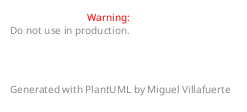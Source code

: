 @startuml

skinparam Padding 10

skinparam title {
  FontName "Bradley Hand"
  'FontSize 10
  BorderRoundCorner 15
  titleBorderThickness 2
  titleBorderColor red
  titleBackgroundColor Aqua-CadetBlue
}

skinparam caption {
  FontName "Bradley Hand"
}

skinparam interface {
  BackgroundColor #72BF43/white
  BorderColor black
  'FontColor
  FontName "Bradley Hand"
  'FontSize 150
  'FontStyle bold_italic
  StereotypeFontColor blue
  'StereotypeFontName
  'StereotypeFontSize 15
  'StereotypeFontStyle
  SequenceArrowThickness 120
}

skinparam component {
  ArrowFontName "Bradley Hand"
  ArrowColor #000000
  'ArrowFontColor #777777
  'ArrowFontSize 10
  ArrowFontStyle bold_italic
  'ArrowLollipopColor green
  ArrowThickness 3
  'ColorArrowSeparationSpace blue
  'SequenceArrowThickness 12
}

left header
<font color=red>Warning:</font>
Do not use in production.
endheader


right footer

Generated with PlantUML by Miguel Villafuerte
endfooter

@enduml
